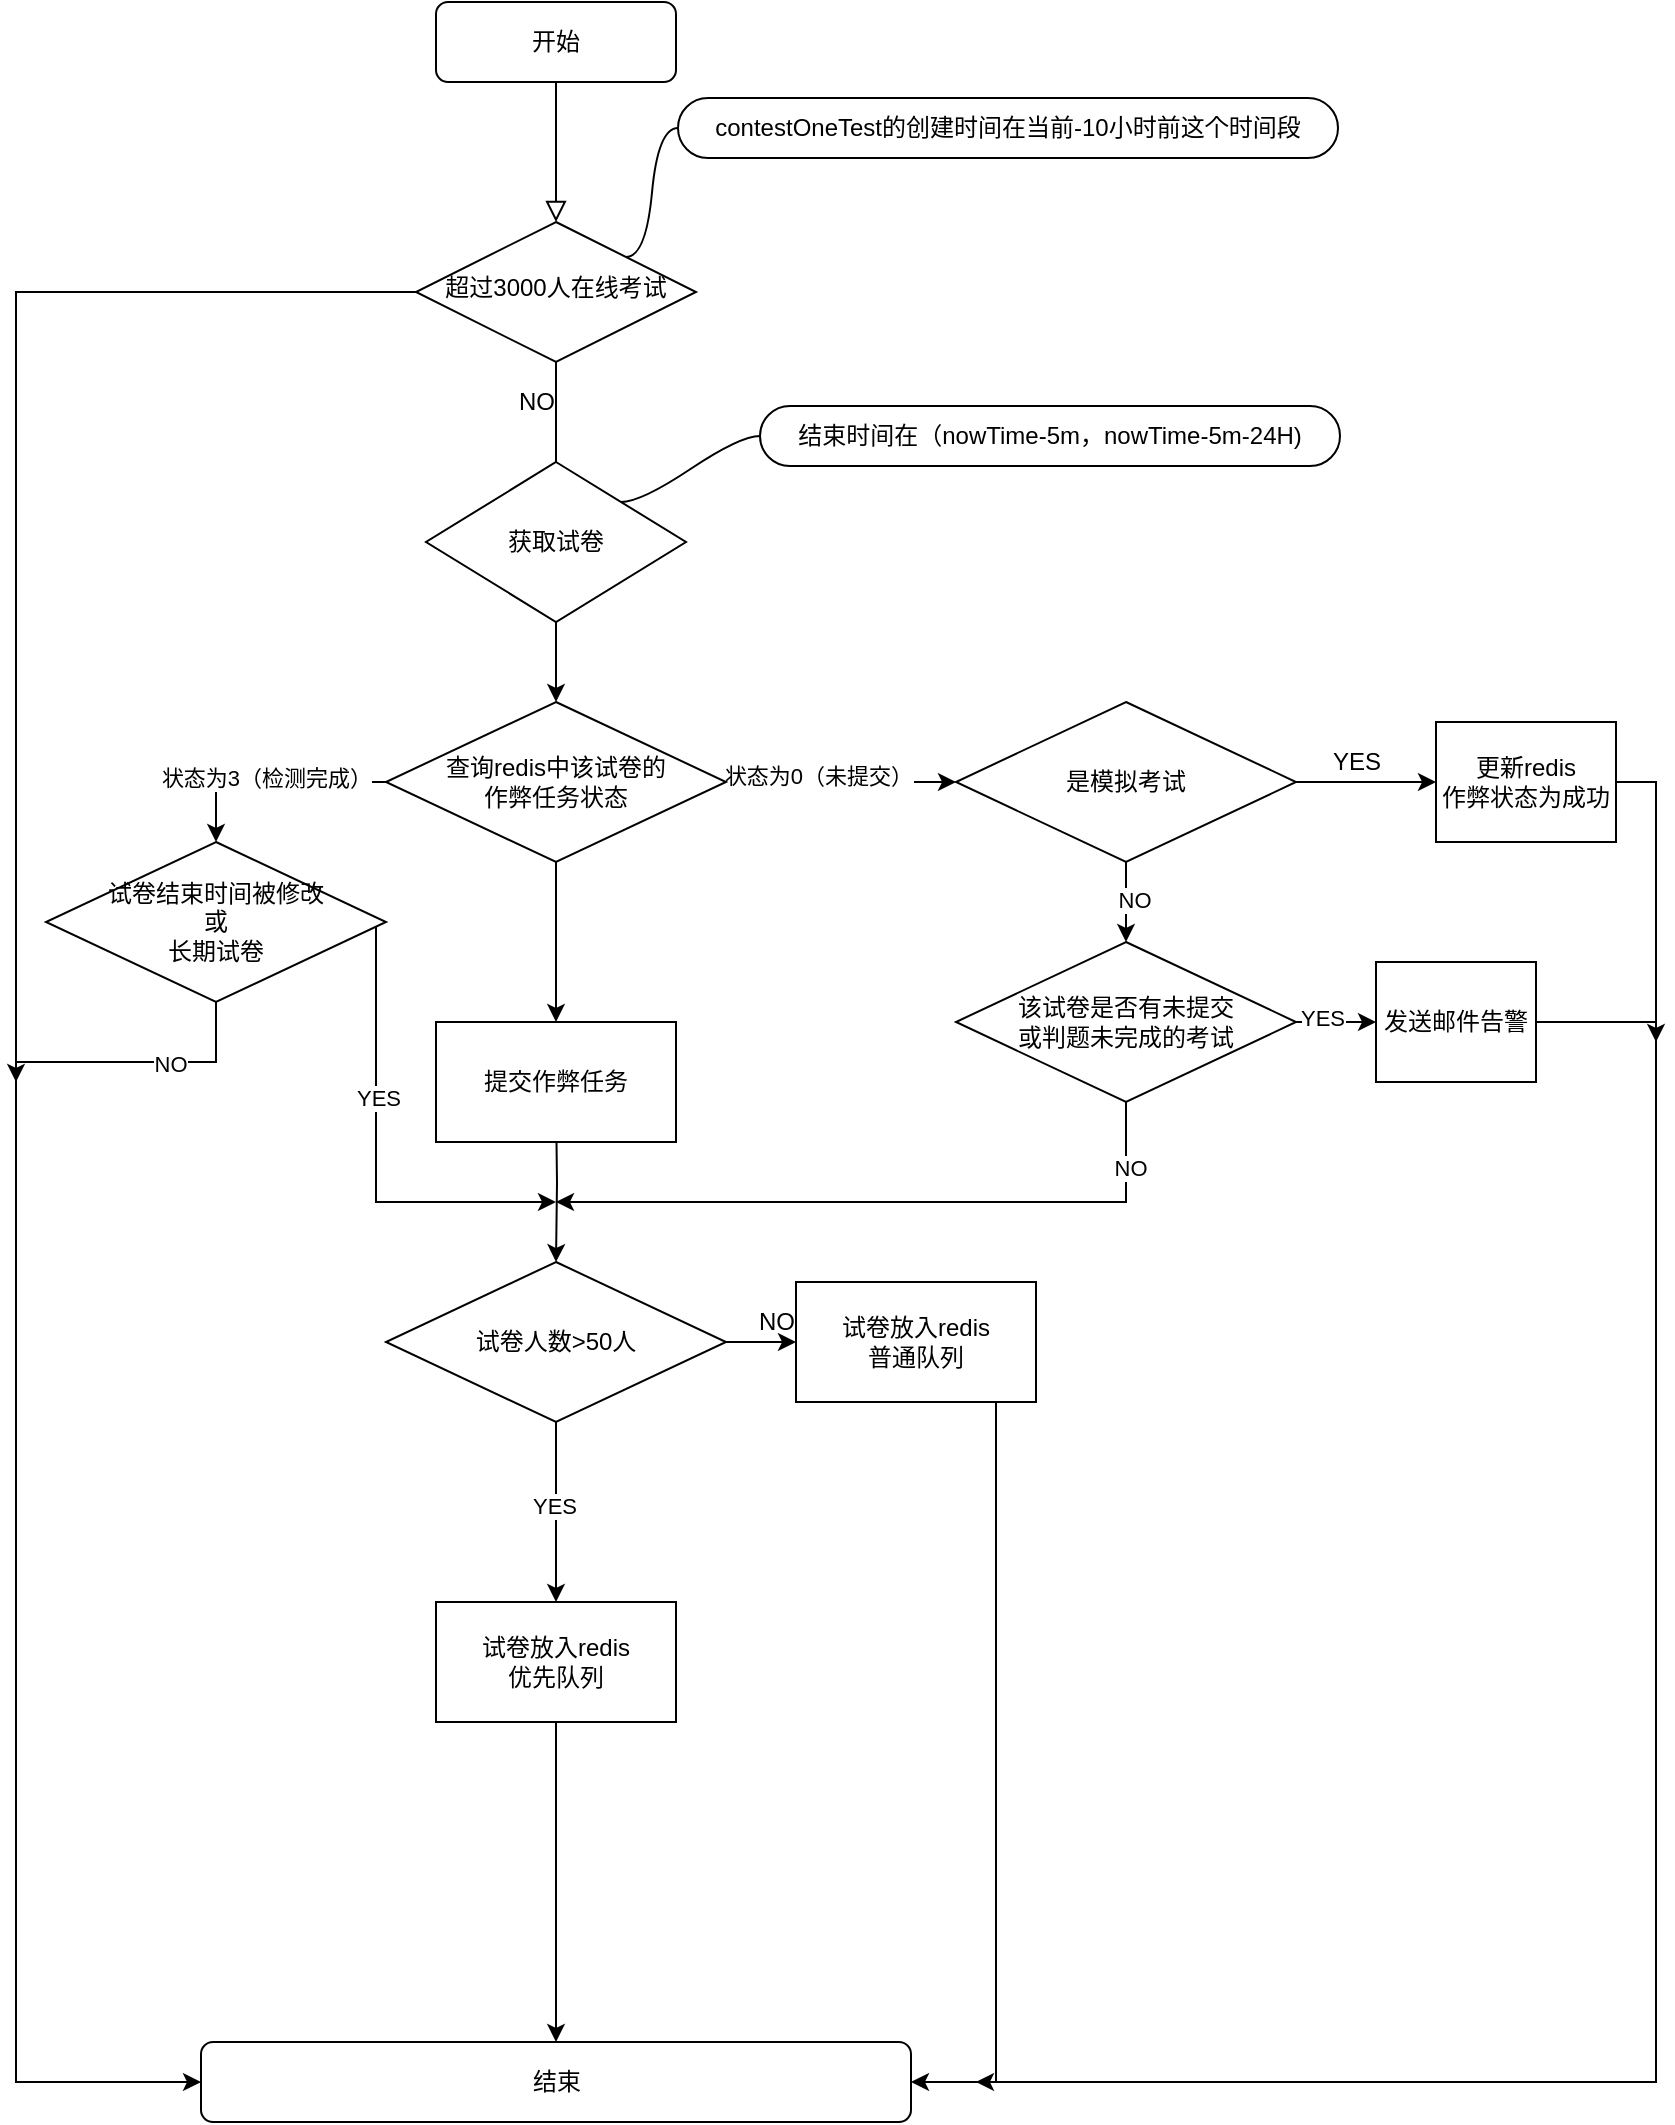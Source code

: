 <mxfile version="14.8.6" type="github"><diagram id="C5RBs43oDa-KdzZeNtuy" name="Page-1"><mxGraphModel dx="2066" dy="1128" grid="0" gridSize="1" guides="1" tooltips="1" connect="1" arrows="1" fold="1" page="1" pageScale="1" pageWidth="900" pageHeight="1600" background="#FFFFFF" math="0" shadow="0"><root><mxCell id="WIyWlLk6GJQsqaUBKTNV-0"/><mxCell id="WIyWlLk6GJQsqaUBKTNV-1" parent="WIyWlLk6GJQsqaUBKTNV-0"/><mxCell id="WIyWlLk6GJQsqaUBKTNV-2" value="" style="rounded=0;html=1;jettySize=auto;orthogonalLoop=1;fontSize=11;endArrow=block;endFill=0;endSize=8;strokeWidth=1;shadow=0;labelBackgroundColor=none;edgeStyle=orthogonalEdgeStyle;" parent="WIyWlLk6GJQsqaUBKTNV-1" source="WIyWlLk6GJQsqaUBKTNV-3" target="WIyWlLk6GJQsqaUBKTNV-6" edge="1"><mxGeometry relative="1" as="geometry"/></mxCell><mxCell id="WIyWlLk6GJQsqaUBKTNV-3" value="开始" style="rounded=1;whiteSpace=wrap;html=1;fontSize=12;glass=0;strokeWidth=1;shadow=0;" parent="WIyWlLk6GJQsqaUBKTNV-1" vertex="1"><mxGeometry x="270" y="80" width="120" height="40" as="geometry"/></mxCell><mxCell id="RlIkkGV5k-ongHPmox7m-30" style="edgeStyle=orthogonalEdgeStyle;rounded=0;orthogonalLoop=1;jettySize=auto;html=1;entryX=0;entryY=0.5;entryDx=0;entryDy=0;" edge="1" parent="WIyWlLk6GJQsqaUBKTNV-1" source="WIyWlLk6GJQsqaUBKTNV-6" target="WIyWlLk6GJQsqaUBKTNV-11"><mxGeometry relative="1" as="geometry"><mxPoint x="160" y="1100" as="targetPoint"/><Array as="points"><mxPoint x="60" y="225"/><mxPoint x="60" y="1120"/></Array></mxGeometry></mxCell><mxCell id="WIyWlLk6GJQsqaUBKTNV-6" value="&lt;div&gt;超过3000人在线考试&lt;/div&gt;" style="rhombus;whiteSpace=wrap;html=1;shadow=0;fontFamily=Helvetica;fontSize=12;align=center;strokeWidth=1;spacing=6;spacingTop=-4;" parent="WIyWlLk6GJQsqaUBKTNV-1" vertex="1"><mxGeometry x="260" y="190" width="140" height="70" as="geometry"/></mxCell><mxCell id="WIyWlLk6GJQsqaUBKTNV-11" value="结束" style="rounded=1;whiteSpace=wrap;html=1;fontSize=12;glass=0;strokeWidth=1;shadow=0;" parent="WIyWlLk6GJQsqaUBKTNV-1" vertex="1"><mxGeometry x="152.5" y="1100" width="355" height="40" as="geometry"/></mxCell><mxCell id="RlIkkGV5k-ongHPmox7m-1" value="" style="rounded=0;html=1;jettySize=auto;orthogonalLoop=1;fontSize=11;endArrow=none;endFill=0;endSize=8;strokeWidth=1;shadow=0;labelBackgroundColor=none;edgeStyle=orthogonalEdgeStyle;entryX=0.5;entryY=0;entryDx=0;entryDy=0;" edge="1" parent="WIyWlLk6GJQsqaUBKTNV-1" source="WIyWlLk6GJQsqaUBKTNV-6" target="RlIkkGV5k-ongHPmox7m-5"><mxGeometry y="20" relative="1" as="geometry"><mxPoint as="offset"/><mxPoint x="255" y="260" as="sourcePoint"/><mxPoint x="310" y="400" as="targetPoint"/></mxGeometry></mxCell><mxCell id="RlIkkGV5k-ongHPmox7m-2" value="&lt;div&gt;contestOneTest的创建时间在当前-10小时前这个时间段&lt;/div&gt;" style="whiteSpace=wrap;html=1;rounded=1;arcSize=50;align=center;verticalAlign=middle;strokeWidth=1;autosize=1;spacing=4;treeFolding=1;treeMoving=1;newEdgeStyle={&quot;edgeStyle&quot;:&quot;entityRelationEdgeStyle&quot;,&quot;startArrow&quot;:&quot;none&quot;,&quot;endArrow&quot;:&quot;none&quot;,&quot;segment&quot;:10,&quot;curved&quot;:1};" vertex="1" parent="WIyWlLk6GJQsqaUBKTNV-1"><mxGeometry x="391" y="128" width="330" height="30" as="geometry"/></mxCell><mxCell id="RlIkkGV5k-ongHPmox7m-3" value="" style="edgeStyle=entityRelationEdgeStyle;startArrow=none;endArrow=none;segment=10;curved=1;exitX=1;exitY=0;exitDx=0;exitDy=0;" edge="1" target="RlIkkGV5k-ongHPmox7m-2" parent="WIyWlLk6GJQsqaUBKTNV-1" source="WIyWlLk6GJQsqaUBKTNV-6"><mxGeometry relative="1" as="geometry"><mxPoint x="410" y="180" as="sourcePoint"/></mxGeometry></mxCell><mxCell id="RlIkkGV5k-ongHPmox7m-4" value="NO" style="text;html=1;align=center;verticalAlign=middle;resizable=0;points=[];autosize=1;strokeColor=none;" vertex="1" parent="WIyWlLk6GJQsqaUBKTNV-1"><mxGeometry x="305" y="270" width="30" height="20" as="geometry"/></mxCell><mxCell id="RlIkkGV5k-ongHPmox7m-9" value="" style="edgeStyle=orthogonalEdgeStyle;rounded=0;orthogonalLoop=1;jettySize=auto;html=1;" edge="1" parent="WIyWlLk6GJQsqaUBKTNV-1" source="RlIkkGV5k-ongHPmox7m-5" target="RlIkkGV5k-ongHPmox7m-8"><mxGeometry relative="1" as="geometry"/></mxCell><mxCell id="RlIkkGV5k-ongHPmox7m-5" value="获取试卷" style="rhombus;whiteSpace=wrap;html=1;" vertex="1" parent="WIyWlLk6GJQsqaUBKTNV-1"><mxGeometry x="265" y="310" width="130" height="80" as="geometry"/></mxCell><mxCell id="RlIkkGV5k-ongHPmox7m-6" value="&lt;div&gt;结束时间在（nowTime-5m，nowTime-5m-24H)&lt;/div&gt;" style="whiteSpace=wrap;html=1;rounded=1;arcSize=50;align=center;verticalAlign=middle;strokeWidth=1;autosize=1;spacing=4;treeFolding=1;treeMoving=1;newEdgeStyle={&quot;edgeStyle&quot;:&quot;entityRelationEdgeStyle&quot;,&quot;startArrow&quot;:&quot;none&quot;,&quot;endArrow&quot;:&quot;none&quot;,&quot;segment&quot;:10,&quot;curved&quot;:1};" vertex="1" parent="WIyWlLk6GJQsqaUBKTNV-1"><mxGeometry x="432" y="282" width="290" height="30" as="geometry"/></mxCell><mxCell id="RlIkkGV5k-ongHPmox7m-7" value="" style="edgeStyle=entityRelationEdgeStyle;startArrow=none;endArrow=none;segment=10;curved=1;exitX=1;exitY=0;exitDx=0;exitDy=0;" edge="1" target="RlIkkGV5k-ongHPmox7m-6" parent="WIyWlLk6GJQsqaUBKTNV-1" source="RlIkkGV5k-ongHPmox7m-5"><mxGeometry relative="1" as="geometry"><mxPoint x="410" y="340" as="sourcePoint"/></mxGeometry></mxCell><mxCell id="RlIkkGV5k-ongHPmox7m-18" value="" style="edgeStyle=orthogonalEdgeStyle;rounded=0;orthogonalLoop=1;jettySize=auto;html=1;" edge="1" parent="WIyWlLk6GJQsqaUBKTNV-1" source="RlIkkGV5k-ongHPmox7m-8" target="RlIkkGV5k-ongHPmox7m-17"><mxGeometry relative="1" as="geometry"/></mxCell><mxCell id="RlIkkGV5k-ongHPmox7m-34" value="" style="edgeStyle=orthogonalEdgeStyle;rounded=0;orthogonalLoop=1;jettySize=auto;html=1;" edge="1" parent="WIyWlLk6GJQsqaUBKTNV-1" source="RlIkkGV5k-ongHPmox7m-8" target="RlIkkGV5k-ongHPmox7m-33"><mxGeometry relative="1" as="geometry"/></mxCell><mxCell id="RlIkkGV5k-ongHPmox7m-35" value="状态为0（未提交）" style="edgeLabel;html=1;align=center;verticalAlign=middle;resizable=0;points=[];" vertex="1" connectable="0" parent="RlIkkGV5k-ongHPmox7m-34"><mxGeometry x="-0.2" y="3" relative="1" as="geometry"><mxPoint as="offset"/></mxGeometry></mxCell><mxCell id="RlIkkGV5k-ongHPmox7m-61" value="" style="edgeStyle=orthogonalEdgeStyle;rounded=0;orthogonalLoop=1;jettySize=auto;html=1;" edge="1" parent="WIyWlLk6GJQsqaUBKTNV-1" source="RlIkkGV5k-ongHPmox7m-8" target="RlIkkGV5k-ongHPmox7m-60"><mxGeometry relative="1" as="geometry"><Array as="points"><mxPoint x="160" y="470"/></Array></mxGeometry></mxCell><mxCell id="RlIkkGV5k-ongHPmox7m-62" value="状态为3（检测完成）" style="edgeLabel;html=1;align=center;verticalAlign=middle;resizable=0;points=[];" vertex="1" connectable="0" parent="RlIkkGV5k-ongHPmox7m-61"><mxGeometry x="0.043" y="-2" relative="1" as="geometry"><mxPoint as="offset"/></mxGeometry></mxCell><mxCell id="RlIkkGV5k-ongHPmox7m-8" value="查询redis中该试卷的&lt;br&gt;作弊任务状态" style="rhombus;whiteSpace=wrap;html=1;" vertex="1" parent="WIyWlLk6GJQsqaUBKTNV-1"><mxGeometry x="245" y="430" width="170" height="80" as="geometry"/></mxCell><mxCell id="RlIkkGV5k-ongHPmox7m-13" value="" style="edgeStyle=orthogonalEdgeStyle;rounded=0;orthogonalLoop=1;jettySize=auto;html=1;" edge="1" parent="WIyWlLk6GJQsqaUBKTNV-1" target="RlIkkGV5k-ongHPmox7m-12"><mxGeometry relative="1" as="geometry"><mxPoint x="330" y="630" as="sourcePoint"/></mxGeometry></mxCell><mxCell id="RlIkkGV5k-ongHPmox7m-20" value="" style="edgeStyle=orthogonalEdgeStyle;rounded=0;orthogonalLoop=1;jettySize=auto;html=1;" edge="1" parent="WIyWlLk6GJQsqaUBKTNV-1" source="RlIkkGV5k-ongHPmox7m-12" target="RlIkkGV5k-ongHPmox7m-19"><mxGeometry relative="1" as="geometry"/></mxCell><mxCell id="RlIkkGV5k-ongHPmox7m-24" value="" style="edgeStyle=orthogonalEdgeStyle;rounded=0;orthogonalLoop=1;jettySize=auto;html=1;" edge="1" parent="WIyWlLk6GJQsqaUBKTNV-1" source="RlIkkGV5k-ongHPmox7m-12" target="RlIkkGV5k-ongHPmox7m-23"><mxGeometry relative="1" as="geometry"/></mxCell><mxCell id="RlIkkGV5k-ongHPmox7m-25" value="YES" style="edgeLabel;html=1;align=center;verticalAlign=middle;resizable=0;points=[];" vertex="1" connectable="0" parent="RlIkkGV5k-ongHPmox7m-24"><mxGeometry x="-0.067" y="-1" relative="1" as="geometry"><mxPoint as="offset"/></mxGeometry></mxCell><mxCell id="RlIkkGV5k-ongHPmox7m-12" value="试卷人数&amp;gt;50人" style="rhombus;whiteSpace=wrap;html=1;" vertex="1" parent="WIyWlLk6GJQsqaUBKTNV-1"><mxGeometry x="245" y="710" width="170" height="80" as="geometry"/></mxCell><mxCell id="RlIkkGV5k-ongHPmox7m-17" value="&lt;span&gt;提交作弊任务&lt;/span&gt;" style="whiteSpace=wrap;html=1;" vertex="1" parent="WIyWlLk6GJQsqaUBKTNV-1"><mxGeometry x="270" y="590" width="120" height="60" as="geometry"/></mxCell><mxCell id="RlIkkGV5k-ongHPmox7m-36" style="edgeStyle=orthogonalEdgeStyle;rounded=0;orthogonalLoop=1;jettySize=auto;html=1;" edge="1" parent="WIyWlLk6GJQsqaUBKTNV-1" source="RlIkkGV5k-ongHPmox7m-19"><mxGeometry relative="1" as="geometry"><mxPoint x="540" y="1120" as="targetPoint"/><Array as="points"><mxPoint x="550" y="1120"/></Array></mxGeometry></mxCell><mxCell id="RlIkkGV5k-ongHPmox7m-19" value="试卷放入redis&lt;br&gt;普通队列" style="whiteSpace=wrap;html=1;" vertex="1" parent="WIyWlLk6GJQsqaUBKTNV-1"><mxGeometry x="450" y="720" width="120" height="60" as="geometry"/></mxCell><mxCell id="RlIkkGV5k-ongHPmox7m-22" value="NO&lt;br&gt;" style="text;html=1;align=center;verticalAlign=middle;resizable=0;points=[];autosize=1;strokeColor=none;" vertex="1" parent="WIyWlLk6GJQsqaUBKTNV-1"><mxGeometry x="425" y="730" width="30" height="20" as="geometry"/></mxCell><mxCell id="RlIkkGV5k-ongHPmox7m-26" style="edgeStyle=orthogonalEdgeStyle;rounded=0;orthogonalLoop=1;jettySize=auto;html=1;entryX=0.5;entryY=0;entryDx=0;entryDy=0;" edge="1" parent="WIyWlLk6GJQsqaUBKTNV-1" source="RlIkkGV5k-ongHPmox7m-23" target="WIyWlLk6GJQsqaUBKTNV-11"><mxGeometry relative="1" as="geometry"/></mxCell><mxCell id="RlIkkGV5k-ongHPmox7m-23" value="试卷放入redis&lt;br&gt;优先队列" style="whiteSpace=wrap;html=1;" vertex="1" parent="WIyWlLk6GJQsqaUBKTNV-1"><mxGeometry x="270" y="880" width="120" height="60" as="geometry"/></mxCell><mxCell id="RlIkkGV5k-ongHPmox7m-44" value="" style="edgeStyle=orthogonalEdgeStyle;rounded=0;orthogonalLoop=1;jettySize=auto;html=1;" edge="1" parent="WIyWlLk6GJQsqaUBKTNV-1" source="RlIkkGV5k-ongHPmox7m-33" target="RlIkkGV5k-ongHPmox7m-43"><mxGeometry relative="1" as="geometry"/></mxCell><mxCell id="RlIkkGV5k-ongHPmox7m-49" value="" style="edgeStyle=orthogonalEdgeStyle;rounded=0;orthogonalLoop=1;jettySize=auto;html=1;" edge="1" parent="WIyWlLk6GJQsqaUBKTNV-1" source="RlIkkGV5k-ongHPmox7m-33" target="RlIkkGV5k-ongHPmox7m-48"><mxGeometry relative="1" as="geometry"/></mxCell><mxCell id="RlIkkGV5k-ongHPmox7m-50" value="NO" style="edgeLabel;html=1;align=center;verticalAlign=middle;resizable=0;points=[];" vertex="1" connectable="0" parent="RlIkkGV5k-ongHPmox7m-49"><mxGeometry x="-0.04" y="4" relative="1" as="geometry"><mxPoint as="offset"/></mxGeometry></mxCell><mxCell id="RlIkkGV5k-ongHPmox7m-33" value="是模拟考试" style="rhombus;whiteSpace=wrap;html=1;" vertex="1" parent="WIyWlLk6GJQsqaUBKTNV-1"><mxGeometry x="530" y="430" width="170" height="80" as="geometry"/></mxCell><mxCell id="RlIkkGV5k-ongHPmox7m-69" style="edgeStyle=orthogonalEdgeStyle;rounded=0;orthogonalLoop=1;jettySize=auto;html=1;entryX=1;entryY=0.5;entryDx=0;entryDy=0;" edge="1" parent="WIyWlLk6GJQsqaUBKTNV-1" source="RlIkkGV5k-ongHPmox7m-43" target="WIyWlLk6GJQsqaUBKTNV-11"><mxGeometry relative="1" as="geometry"><Array as="points"><mxPoint x="880" y="470"/><mxPoint x="880" y="1120"/></Array></mxGeometry></mxCell><mxCell id="RlIkkGV5k-ongHPmox7m-43" value="&lt;span&gt;更新redis&lt;/span&gt;&lt;br&gt;&lt;span&gt;作弊状态为成功&lt;/span&gt;" style="whiteSpace=wrap;html=1;" vertex="1" parent="WIyWlLk6GJQsqaUBKTNV-1"><mxGeometry x="770" y="440" width="90" height="60" as="geometry"/></mxCell><mxCell id="RlIkkGV5k-ongHPmox7m-52" value="" style="edgeStyle=orthogonalEdgeStyle;rounded=0;orthogonalLoop=1;jettySize=auto;html=1;" edge="1" parent="WIyWlLk6GJQsqaUBKTNV-1" source="RlIkkGV5k-ongHPmox7m-48" target="RlIkkGV5k-ongHPmox7m-51"><mxGeometry relative="1" as="geometry"/></mxCell><mxCell id="RlIkkGV5k-ongHPmox7m-54" value="YES" style="edgeLabel;html=1;align=center;verticalAlign=middle;resizable=0;points=[];" vertex="1" connectable="0" parent="RlIkkGV5k-ongHPmox7m-52"><mxGeometry x="-0.343" y="2" relative="1" as="geometry"><mxPoint as="offset"/></mxGeometry></mxCell><mxCell id="RlIkkGV5k-ongHPmox7m-56" style="edgeStyle=orthogonalEdgeStyle;rounded=0;orthogonalLoop=1;jettySize=auto;html=1;" edge="1" parent="WIyWlLk6GJQsqaUBKTNV-1" source="RlIkkGV5k-ongHPmox7m-48"><mxGeometry relative="1" as="geometry"><mxPoint x="330" y="680" as="targetPoint"/><Array as="points"><mxPoint x="615" y="680"/></Array></mxGeometry></mxCell><mxCell id="RlIkkGV5k-ongHPmox7m-57" value="NO" style="edgeLabel;html=1;align=center;verticalAlign=middle;resizable=0;points=[];" vertex="1" connectable="0" parent="RlIkkGV5k-ongHPmox7m-56"><mxGeometry x="-0.803" y="2" relative="1" as="geometry"><mxPoint as="offset"/></mxGeometry></mxCell><mxCell id="RlIkkGV5k-ongHPmox7m-48" value="该试卷是否有未提交&lt;br&gt;或判题未完成的考试" style="rhombus;whiteSpace=wrap;html=1;" vertex="1" parent="WIyWlLk6GJQsqaUBKTNV-1"><mxGeometry x="530" y="550" width="170" height="80" as="geometry"/></mxCell><mxCell id="RlIkkGV5k-ongHPmox7m-70" style="edgeStyle=orthogonalEdgeStyle;rounded=0;orthogonalLoop=1;jettySize=auto;html=1;" edge="1" parent="WIyWlLk6GJQsqaUBKTNV-1" source="RlIkkGV5k-ongHPmox7m-51"><mxGeometry relative="1" as="geometry"><mxPoint x="880" y="600" as="targetPoint"/><Array as="points"><mxPoint x="880" y="590"/></Array></mxGeometry></mxCell><mxCell id="RlIkkGV5k-ongHPmox7m-51" value="发送邮件告警" style="whiteSpace=wrap;html=1;" vertex="1" parent="WIyWlLk6GJQsqaUBKTNV-1"><mxGeometry x="740" y="560" width="80" height="60" as="geometry"/></mxCell><mxCell id="RlIkkGV5k-ongHPmox7m-53" value="YES" style="text;html=1;align=center;verticalAlign=middle;resizable=0;points=[];autosize=1;strokeColor=none;" vertex="1" parent="WIyWlLk6GJQsqaUBKTNV-1"><mxGeometry x="710" y="450" width="40" height="20" as="geometry"/></mxCell><mxCell id="RlIkkGV5k-ongHPmox7m-65" style="edgeStyle=orthogonalEdgeStyle;rounded=0;orthogonalLoop=1;jettySize=auto;html=1;" edge="1" parent="WIyWlLk6GJQsqaUBKTNV-1" source="RlIkkGV5k-ongHPmox7m-60"><mxGeometry relative="1" as="geometry"><mxPoint x="330" y="680" as="targetPoint"/><Array as="points"><mxPoint x="240" y="680"/></Array></mxGeometry></mxCell><mxCell id="RlIkkGV5k-ongHPmox7m-66" value="YES" style="edgeLabel;html=1;align=center;verticalAlign=middle;resizable=0;points=[];" vertex="1" connectable="0" parent="RlIkkGV5k-ongHPmox7m-65"><mxGeometry x="-0.247" y="1" relative="1" as="geometry"><mxPoint as="offset"/></mxGeometry></mxCell><mxCell id="RlIkkGV5k-ongHPmox7m-67" style="edgeStyle=orthogonalEdgeStyle;rounded=0;orthogonalLoop=1;jettySize=auto;html=1;exitX=0.5;exitY=1;exitDx=0;exitDy=0;" edge="1" parent="WIyWlLk6GJQsqaUBKTNV-1" source="RlIkkGV5k-ongHPmox7m-60"><mxGeometry relative="1" as="geometry"><mxPoint x="60" y="620" as="targetPoint"/><Array as="points"><mxPoint x="160" y="610"/><mxPoint x="60" y="610"/></Array></mxGeometry></mxCell><mxCell id="RlIkkGV5k-ongHPmox7m-68" value="NO" style="edgeLabel;html=1;align=center;verticalAlign=middle;resizable=0;points=[];" vertex="1" connectable="0" parent="RlIkkGV5k-ongHPmox7m-67"><mxGeometry x="-0.242" y="1" relative="1" as="geometry"><mxPoint as="offset"/></mxGeometry></mxCell><mxCell id="RlIkkGV5k-ongHPmox7m-60" value="试卷结束时间被修改&lt;br&gt;或&lt;br&gt;长期试卷" style="rhombus;whiteSpace=wrap;html=1;" vertex="1" parent="WIyWlLk6GJQsqaUBKTNV-1"><mxGeometry x="75" y="500" width="170" height="80" as="geometry"/></mxCell></root></mxGraphModel></diagram></mxfile>